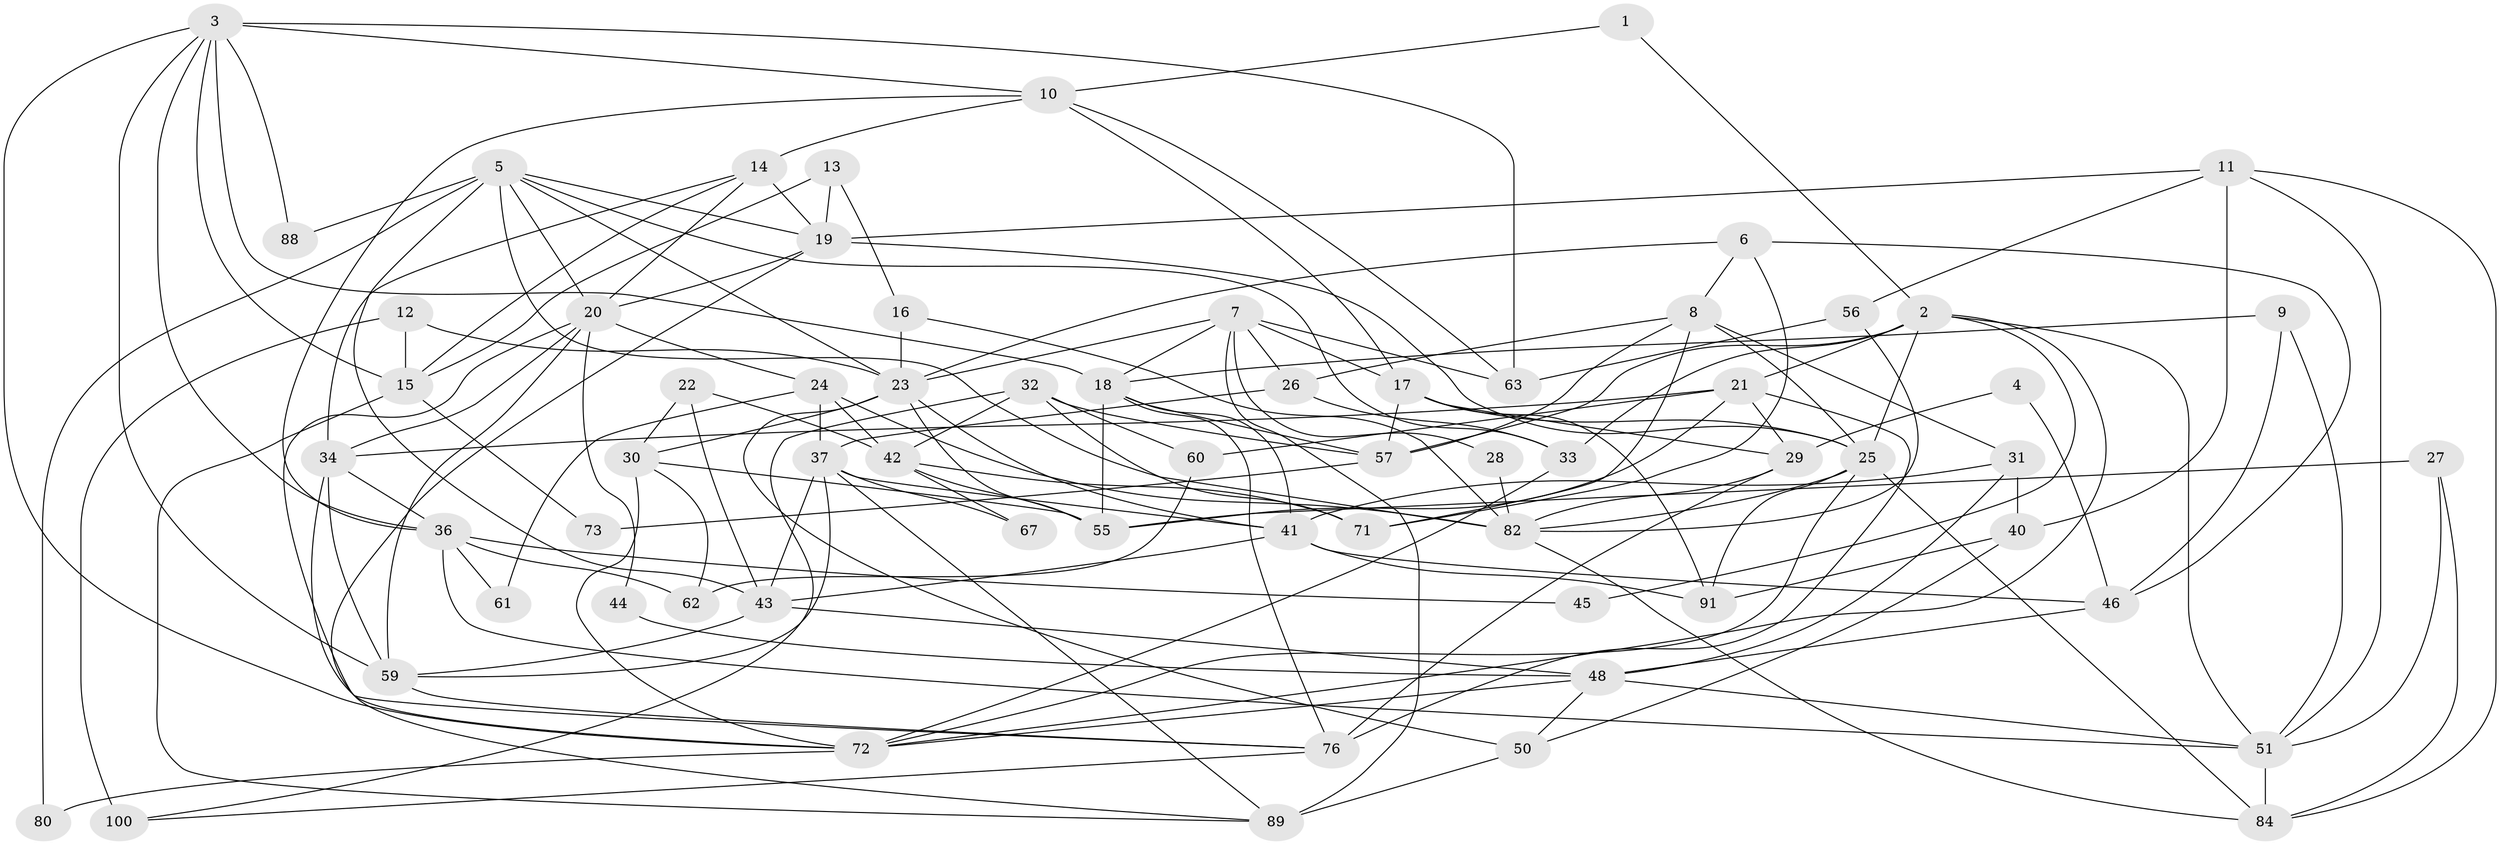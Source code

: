 // Generated by graph-tools (version 1.1) at 2025/24/03/03/25 07:24:01]
// undirected, 66 vertices, 162 edges
graph export_dot {
graph [start="1"]
  node [color=gray90,style=filled];
  1;
  2 [super="+93"];
  3 [super="+95"];
  4;
  5 [super="+49"];
  6 [super="+74"];
  7 [super="+39"];
  8 [super="+54"];
  9;
  10 [super="+35"];
  11 [super="+92"];
  12;
  13;
  14 [super="+85"];
  15 [super="+38"];
  16;
  17 [super="+78"];
  18 [super="+86"];
  19 [super="+98"];
  20 [super="+68"];
  21 [super="+64"];
  22;
  23 [super="+58"];
  24 [super="+53"];
  25 [super="+79"];
  26;
  27;
  28;
  29;
  30 [super="+65"];
  31 [super="+81"];
  32;
  33;
  34 [super="+69"];
  36 [super="+97"];
  37 [super="+75"];
  40 [super="+52"];
  41 [super="+47"];
  42 [super="+96"];
  43 [super="+66"];
  44;
  45;
  46;
  48 [super="+90"];
  50;
  51;
  55;
  56 [super="+70"];
  57 [super="+99"];
  59;
  60;
  61;
  62 [super="+87"];
  63;
  67;
  71;
  72 [super="+94"];
  73;
  76 [super="+77"];
  80;
  82 [super="+83"];
  84;
  88;
  89;
  91;
  100;
  1 -- 2;
  1 -- 10;
  2 -- 51;
  2 -- 33;
  2 -- 57;
  2 -- 45;
  2 -- 72;
  2 -- 21;
  2 -- 25;
  3 -- 15;
  3 -- 59;
  3 -- 72;
  3 -- 18;
  3 -- 88;
  3 -- 10;
  3 -- 63;
  3 -- 36;
  4 -- 29;
  4 -- 46;
  5 -- 82;
  5 -- 19;
  5 -- 20 [weight=2];
  5 -- 80;
  5 -- 33;
  5 -- 23;
  5 -- 88;
  5 -- 43;
  6 -- 71;
  6 -- 8;
  6 -- 46;
  6 -- 23;
  7 -- 23;
  7 -- 17;
  7 -- 18;
  7 -- 28;
  7 -- 89;
  7 -- 26;
  7 -- 63;
  8 -- 57;
  8 -- 25;
  8 -- 26;
  8 -- 71;
  8 -- 31;
  9 -- 46;
  9 -- 51;
  9 -- 18;
  10 -- 36;
  10 -- 17;
  10 -- 14;
  10 -- 63;
  11 -- 84;
  11 -- 51;
  11 -- 19;
  11 -- 56;
  11 -- 40;
  12 -- 100;
  12 -- 15;
  12 -- 23;
  13 -- 19;
  13 -- 16;
  13 -- 15;
  14 -- 19;
  14 -- 34;
  14 -- 20;
  14 -- 15;
  15 -- 73;
  15 -- 89;
  16 -- 23;
  16 -- 82;
  17 -- 91;
  17 -- 29;
  17 -- 57;
  17 -- 25;
  18 -- 41;
  18 -- 57 [weight=2];
  18 -- 55;
  18 -- 76;
  19 -- 89;
  19 -- 20;
  19 -- 25;
  20 -- 24;
  20 -- 44;
  20 -- 59;
  20 -- 34;
  20 -- 76;
  21 -- 29;
  21 -- 60;
  21 -- 55;
  21 -- 76;
  21 -- 34;
  22 -- 43;
  22 -- 42;
  22 -- 30;
  23 -- 30;
  23 -- 41;
  23 -- 50;
  23 -- 55;
  24 -- 61;
  24 -- 82;
  24 -- 37;
  24 -- 42;
  25 -- 72;
  25 -- 82;
  25 -- 84;
  25 -- 91;
  26 -- 33;
  26 -- 37;
  27 -- 55;
  27 -- 84;
  27 -- 51;
  28 -- 82;
  29 -- 76;
  29 -- 82;
  30 -- 72;
  30 -- 62;
  30 -- 55;
  31 -- 40;
  31 -- 41;
  31 -- 48;
  32 -- 71;
  32 -- 42;
  32 -- 60;
  32 -- 100;
  32 -- 57;
  33 -- 72;
  34 -- 59;
  34 -- 36;
  34 -- 72;
  36 -- 45;
  36 -- 61;
  36 -- 62 [weight=2];
  36 -- 51;
  37 -- 67;
  37 -- 89;
  37 -- 59;
  37 -- 43;
  37 -- 41;
  40 -- 91 [weight=2];
  40 -- 50;
  41 -- 46;
  41 -- 43;
  41 -- 91;
  42 -- 71;
  42 -- 67;
  42 -- 55;
  43 -- 59;
  43 -- 48;
  44 -- 48;
  46 -- 48;
  48 -- 50;
  48 -- 51;
  48 -- 72;
  50 -- 89;
  51 -- 84;
  56 -- 82;
  56 -- 63;
  57 -- 73;
  59 -- 76;
  60 -- 62;
  72 -- 80;
  76 -- 100;
  82 -- 84;
}

